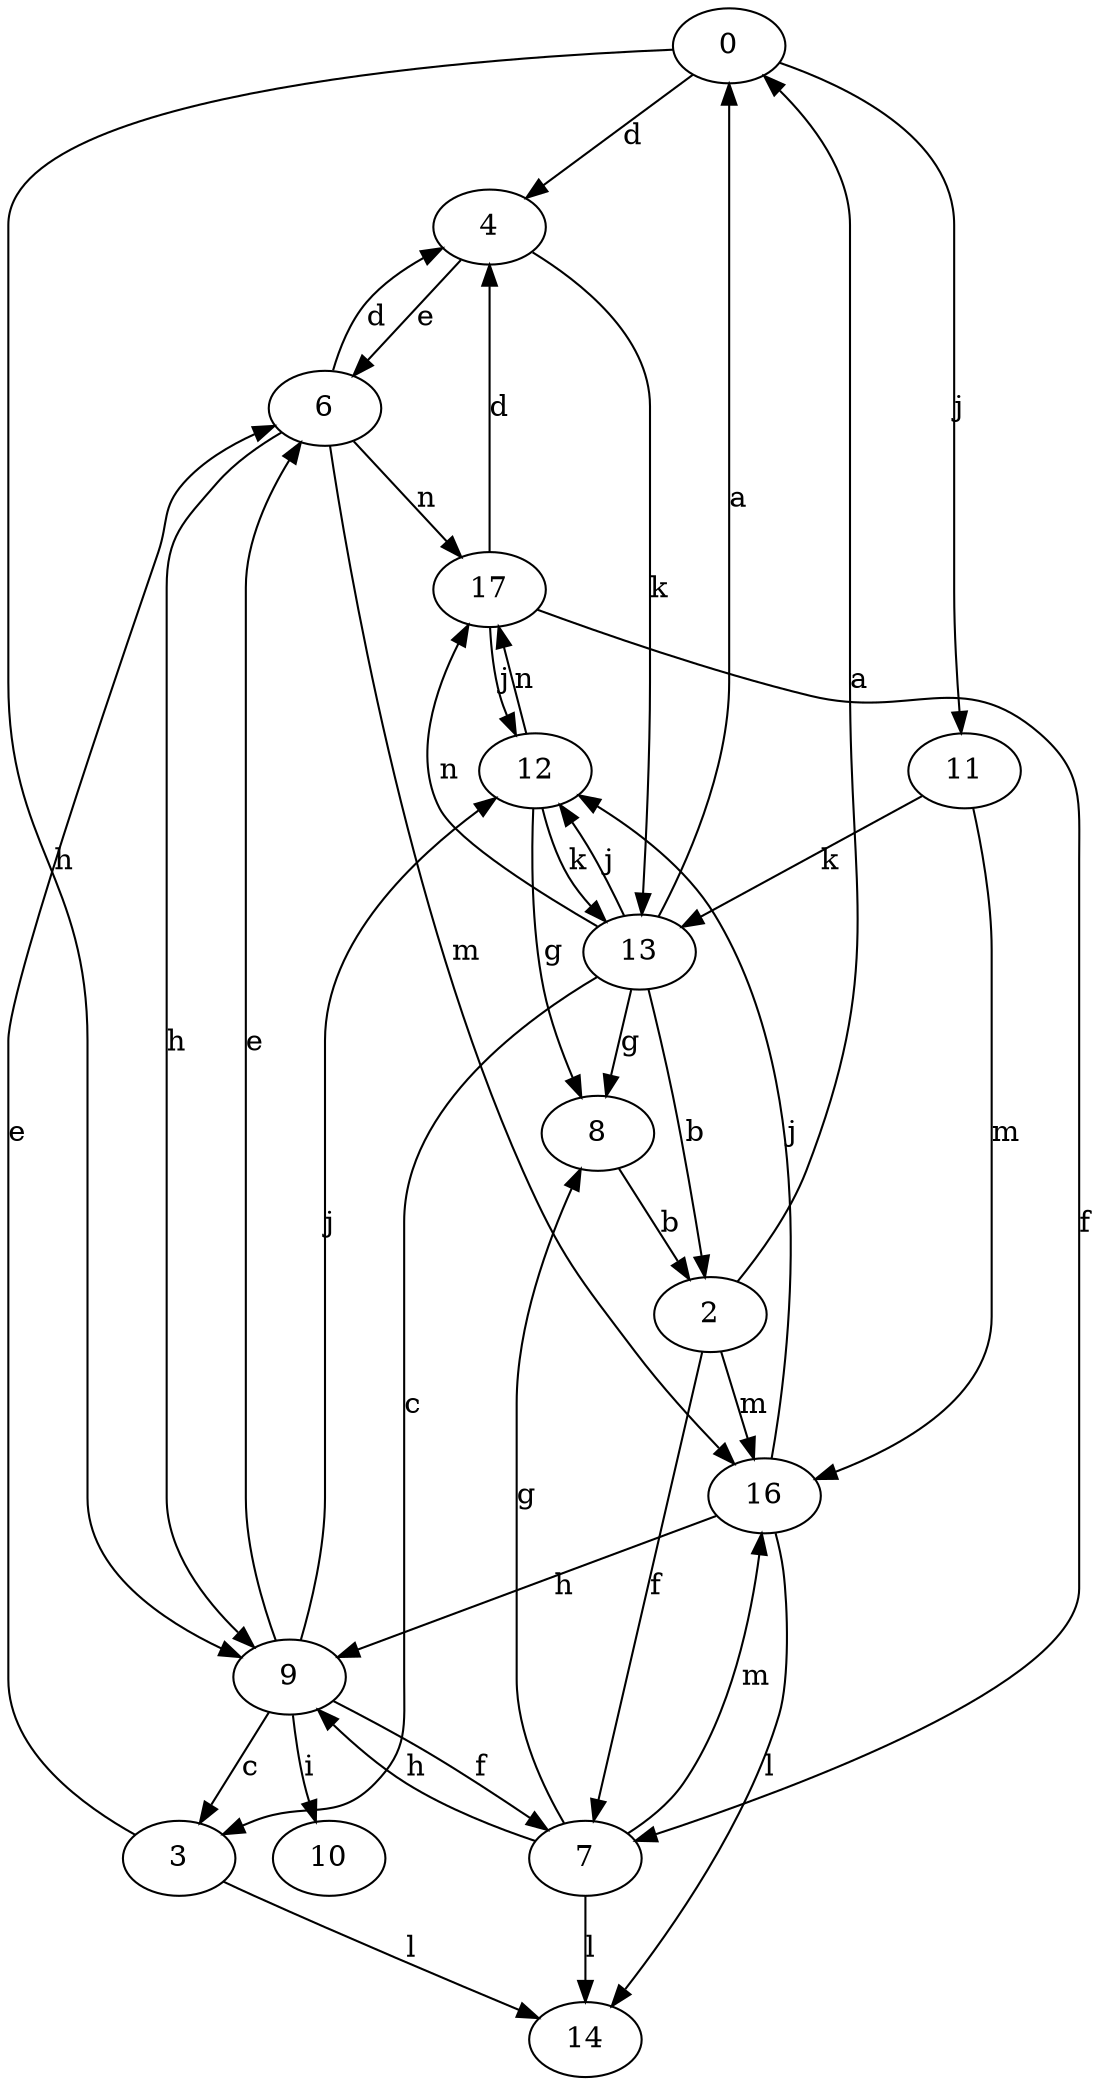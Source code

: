 strict digraph  {
0;
2;
3;
4;
6;
7;
8;
9;
10;
11;
12;
13;
14;
16;
17;
0 -> 4  [label=d];
0 -> 9  [label=h];
0 -> 11  [label=j];
2 -> 0  [label=a];
2 -> 7  [label=f];
2 -> 16  [label=m];
3 -> 6  [label=e];
3 -> 14  [label=l];
4 -> 6  [label=e];
4 -> 13  [label=k];
6 -> 4  [label=d];
6 -> 9  [label=h];
6 -> 16  [label=m];
6 -> 17  [label=n];
7 -> 8  [label=g];
7 -> 9  [label=h];
7 -> 14  [label=l];
7 -> 16  [label=m];
8 -> 2  [label=b];
9 -> 3  [label=c];
9 -> 6  [label=e];
9 -> 7  [label=f];
9 -> 10  [label=i];
9 -> 12  [label=j];
11 -> 13  [label=k];
11 -> 16  [label=m];
12 -> 8  [label=g];
12 -> 13  [label=k];
12 -> 17  [label=n];
13 -> 0  [label=a];
13 -> 2  [label=b];
13 -> 3  [label=c];
13 -> 8  [label=g];
13 -> 12  [label=j];
13 -> 17  [label=n];
16 -> 9  [label=h];
16 -> 12  [label=j];
16 -> 14  [label=l];
17 -> 4  [label=d];
17 -> 7  [label=f];
17 -> 12  [label=j];
}
